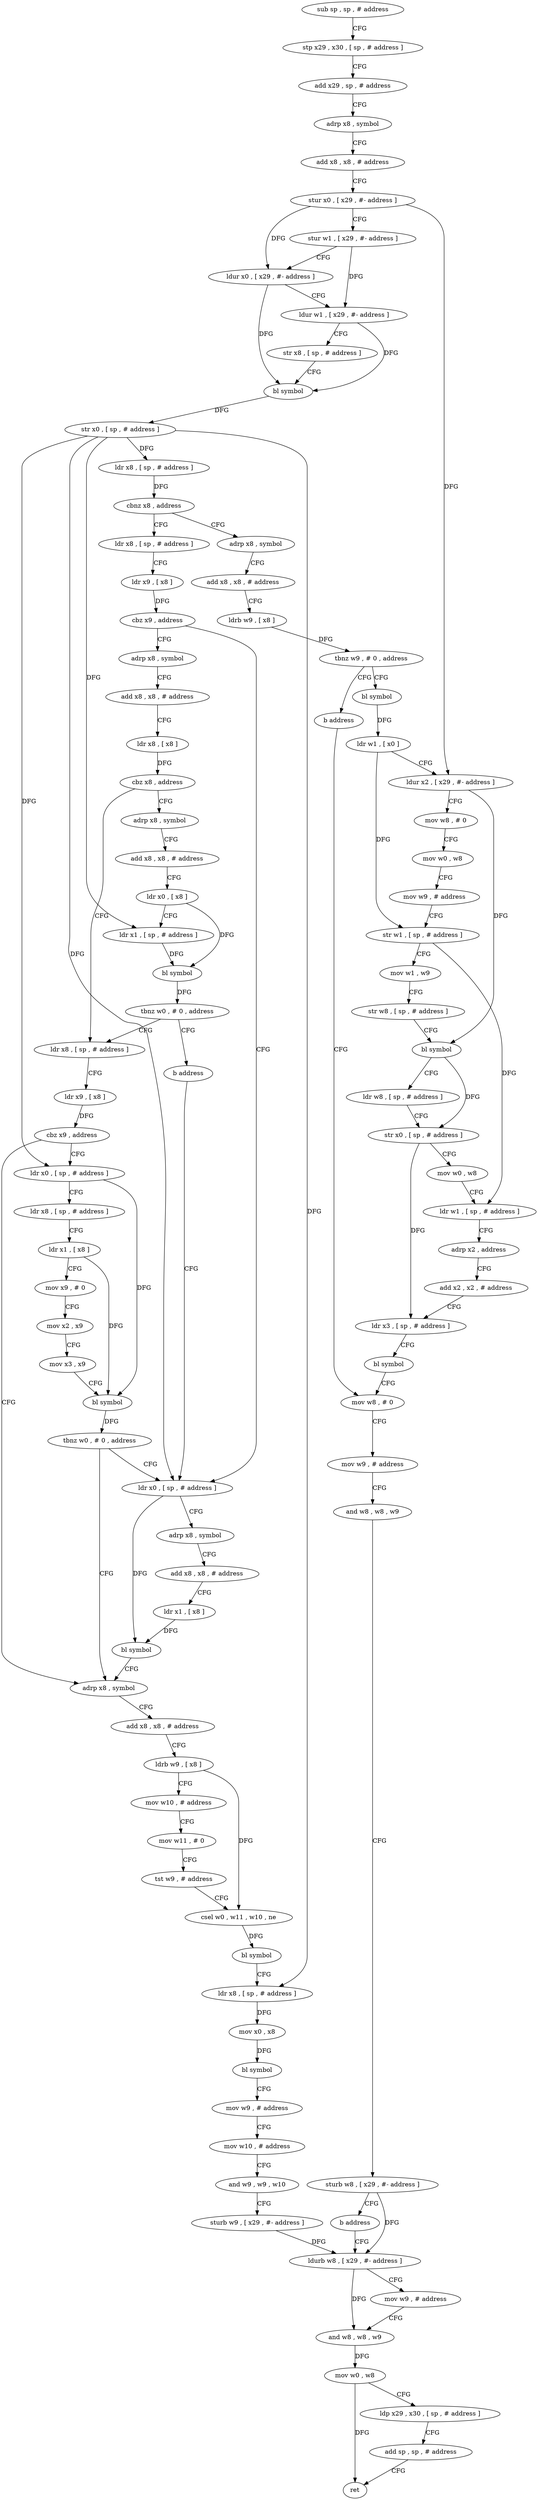 digraph "func" {
"4203644" [label = "sub sp , sp , # address" ]
"4203648" [label = "stp x29 , x30 , [ sp , # address ]" ]
"4203652" [label = "add x29 , sp , # address" ]
"4203656" [label = "adrp x8 , symbol" ]
"4203660" [label = "add x8 , x8 , # address" ]
"4203664" [label = "stur x0 , [ x29 , #- address ]" ]
"4203668" [label = "stur w1 , [ x29 , #- address ]" ]
"4203672" [label = "ldur x0 , [ x29 , #- address ]" ]
"4203676" [label = "ldur w1 , [ x29 , #- address ]" ]
"4203680" [label = "str x8 , [ sp , # address ]" ]
"4203684" [label = "bl symbol" ]
"4203688" [label = "str x0 , [ sp , # address ]" ]
"4203692" [label = "ldr x8 , [ sp , # address ]" ]
"4203696" [label = "cbnz x8 , address" ]
"4203812" [label = "ldr x8 , [ sp , # address ]" ]
"4203700" [label = "adrp x8 , symbol" ]
"4203816" [label = "ldr x9 , [ x8 ]" ]
"4203820" [label = "cbz x9 , address" ]
"4203912" [label = "ldr x0 , [ sp , # address ]" ]
"4203824" [label = "adrp x8 , symbol" ]
"4203704" [label = "add x8 , x8 , # address" ]
"4203708" [label = "ldrb w9 , [ x8 ]" ]
"4203712" [label = "tbnz w9 , # 0 , address" ]
"4203720" [label = "bl symbol" ]
"4203716" [label = "b address" ]
"4203916" [label = "adrp x8 , symbol" ]
"4203920" [label = "add x8 , x8 , # address" ]
"4203924" [label = "ldr x1 , [ x8 ]" ]
"4203928" [label = "bl symbol" ]
"4203932" [label = "adrp x8 , symbol" ]
"4203828" [label = "add x8 , x8 , # address" ]
"4203832" [label = "ldr x8 , [ x8 ]" ]
"4203836" [label = "cbz x8 , address" ]
"4203868" [label = "ldr x8 , [ sp , # address ]" ]
"4203840" [label = "adrp x8 , symbol" ]
"4203724" [label = "ldr w1 , [ x0 ]" ]
"4203728" [label = "ldur x2 , [ x29 , #- address ]" ]
"4203732" [label = "mov w8 , # 0" ]
"4203736" [label = "mov w0 , w8" ]
"4203740" [label = "mov w9 , # address" ]
"4203744" [label = "str w1 , [ sp , # address ]" ]
"4203748" [label = "mov w1 , w9" ]
"4203752" [label = "str w8 , [ sp , # address ]" ]
"4203756" [label = "bl symbol" ]
"4203760" [label = "ldr w8 , [ sp , # address ]" ]
"4203764" [label = "str x0 , [ sp , # address ]" ]
"4203768" [label = "mov w0 , w8" ]
"4203772" [label = "ldr w1 , [ sp , # address ]" ]
"4203776" [label = "adrp x2 , address" ]
"4203780" [label = "add x2 , x2 , # address" ]
"4203784" [label = "ldr x3 , [ sp , # address ]" ]
"4203788" [label = "bl symbol" ]
"4203792" [label = "mov w8 , # 0" ]
"4203872" [label = "ldr x9 , [ x8 ]" ]
"4203876" [label = "cbz x9 , address" ]
"4203880" [label = "ldr x0 , [ sp , # address ]" ]
"4203844" [label = "add x8 , x8 , # address" ]
"4203848" [label = "ldr x0 , [ x8 ]" ]
"4203852" [label = "ldr x1 , [ sp , # address ]" ]
"4203856" [label = "bl symbol" ]
"4203860" [label = "tbnz w0 , # 0 , address" ]
"4203864" [label = "b address" ]
"4203992" [label = "ldurb w8 , [ x29 , #- address ]" ]
"4203996" [label = "mov w9 , # address" ]
"4204000" [label = "and w8 , w8 , w9" ]
"4204004" [label = "mov w0 , w8" ]
"4204008" [label = "ldp x29 , x30 , [ sp , # address ]" ]
"4204012" [label = "add sp , sp , # address" ]
"4204016" [label = "ret" ]
"4203796" [label = "mov w9 , # address" ]
"4203800" [label = "and w8 , w8 , w9" ]
"4203804" [label = "sturb w8 , [ x29 , #- address ]" ]
"4203808" [label = "b address" ]
"4203936" [label = "add x8 , x8 , # address" ]
"4203940" [label = "ldrb w9 , [ x8 ]" ]
"4203944" [label = "mov w10 , # address" ]
"4203948" [label = "mov w11 , # 0" ]
"4203952" [label = "tst w9 , # address" ]
"4203956" [label = "csel w0 , w11 , w10 , ne" ]
"4203960" [label = "bl symbol" ]
"4203964" [label = "ldr x8 , [ sp , # address ]" ]
"4203968" [label = "mov x0 , x8" ]
"4203972" [label = "bl symbol" ]
"4203976" [label = "mov w9 , # address" ]
"4203980" [label = "mov w10 , # address" ]
"4203984" [label = "and w9 , w9 , w10" ]
"4203988" [label = "sturb w9 , [ x29 , #- address ]" ]
"4203884" [label = "ldr x8 , [ sp , # address ]" ]
"4203888" [label = "ldr x1 , [ x8 ]" ]
"4203892" [label = "mov x9 , # 0" ]
"4203896" [label = "mov x2 , x9" ]
"4203900" [label = "mov x3 , x9" ]
"4203904" [label = "bl symbol" ]
"4203908" [label = "tbnz w0 , # 0 , address" ]
"4203644" -> "4203648" [ label = "CFG" ]
"4203648" -> "4203652" [ label = "CFG" ]
"4203652" -> "4203656" [ label = "CFG" ]
"4203656" -> "4203660" [ label = "CFG" ]
"4203660" -> "4203664" [ label = "CFG" ]
"4203664" -> "4203668" [ label = "CFG" ]
"4203664" -> "4203672" [ label = "DFG" ]
"4203664" -> "4203728" [ label = "DFG" ]
"4203668" -> "4203672" [ label = "CFG" ]
"4203668" -> "4203676" [ label = "DFG" ]
"4203672" -> "4203676" [ label = "CFG" ]
"4203672" -> "4203684" [ label = "DFG" ]
"4203676" -> "4203680" [ label = "CFG" ]
"4203676" -> "4203684" [ label = "DFG" ]
"4203680" -> "4203684" [ label = "CFG" ]
"4203684" -> "4203688" [ label = "DFG" ]
"4203688" -> "4203692" [ label = "DFG" ]
"4203688" -> "4203912" [ label = "DFG" ]
"4203688" -> "4203852" [ label = "DFG" ]
"4203688" -> "4203880" [ label = "DFG" ]
"4203688" -> "4203964" [ label = "DFG" ]
"4203692" -> "4203696" [ label = "DFG" ]
"4203696" -> "4203812" [ label = "CFG" ]
"4203696" -> "4203700" [ label = "CFG" ]
"4203812" -> "4203816" [ label = "CFG" ]
"4203700" -> "4203704" [ label = "CFG" ]
"4203816" -> "4203820" [ label = "DFG" ]
"4203820" -> "4203912" [ label = "CFG" ]
"4203820" -> "4203824" [ label = "CFG" ]
"4203912" -> "4203916" [ label = "CFG" ]
"4203912" -> "4203928" [ label = "DFG" ]
"4203824" -> "4203828" [ label = "CFG" ]
"4203704" -> "4203708" [ label = "CFG" ]
"4203708" -> "4203712" [ label = "DFG" ]
"4203712" -> "4203720" [ label = "CFG" ]
"4203712" -> "4203716" [ label = "CFG" ]
"4203720" -> "4203724" [ label = "DFG" ]
"4203716" -> "4203792" [ label = "CFG" ]
"4203916" -> "4203920" [ label = "CFG" ]
"4203920" -> "4203924" [ label = "CFG" ]
"4203924" -> "4203928" [ label = "DFG" ]
"4203928" -> "4203932" [ label = "CFG" ]
"4203932" -> "4203936" [ label = "CFG" ]
"4203828" -> "4203832" [ label = "CFG" ]
"4203832" -> "4203836" [ label = "DFG" ]
"4203836" -> "4203868" [ label = "CFG" ]
"4203836" -> "4203840" [ label = "CFG" ]
"4203868" -> "4203872" [ label = "CFG" ]
"4203840" -> "4203844" [ label = "CFG" ]
"4203724" -> "4203728" [ label = "CFG" ]
"4203724" -> "4203744" [ label = "DFG" ]
"4203728" -> "4203732" [ label = "CFG" ]
"4203728" -> "4203756" [ label = "DFG" ]
"4203732" -> "4203736" [ label = "CFG" ]
"4203736" -> "4203740" [ label = "CFG" ]
"4203740" -> "4203744" [ label = "CFG" ]
"4203744" -> "4203748" [ label = "CFG" ]
"4203744" -> "4203772" [ label = "DFG" ]
"4203748" -> "4203752" [ label = "CFG" ]
"4203752" -> "4203756" [ label = "CFG" ]
"4203756" -> "4203760" [ label = "CFG" ]
"4203756" -> "4203764" [ label = "DFG" ]
"4203760" -> "4203764" [ label = "CFG" ]
"4203764" -> "4203768" [ label = "CFG" ]
"4203764" -> "4203784" [ label = "DFG" ]
"4203768" -> "4203772" [ label = "CFG" ]
"4203772" -> "4203776" [ label = "CFG" ]
"4203776" -> "4203780" [ label = "CFG" ]
"4203780" -> "4203784" [ label = "CFG" ]
"4203784" -> "4203788" [ label = "CFG" ]
"4203788" -> "4203792" [ label = "CFG" ]
"4203792" -> "4203796" [ label = "CFG" ]
"4203872" -> "4203876" [ label = "DFG" ]
"4203876" -> "4203932" [ label = "CFG" ]
"4203876" -> "4203880" [ label = "CFG" ]
"4203880" -> "4203884" [ label = "CFG" ]
"4203880" -> "4203904" [ label = "DFG" ]
"4203844" -> "4203848" [ label = "CFG" ]
"4203848" -> "4203852" [ label = "CFG" ]
"4203848" -> "4203856" [ label = "DFG" ]
"4203852" -> "4203856" [ label = "DFG" ]
"4203856" -> "4203860" [ label = "DFG" ]
"4203860" -> "4203868" [ label = "CFG" ]
"4203860" -> "4203864" [ label = "CFG" ]
"4203864" -> "4203912" [ label = "CFG" ]
"4203992" -> "4203996" [ label = "CFG" ]
"4203992" -> "4204000" [ label = "DFG" ]
"4203996" -> "4204000" [ label = "CFG" ]
"4204000" -> "4204004" [ label = "DFG" ]
"4204004" -> "4204008" [ label = "CFG" ]
"4204004" -> "4204016" [ label = "DFG" ]
"4204008" -> "4204012" [ label = "CFG" ]
"4204012" -> "4204016" [ label = "CFG" ]
"4203796" -> "4203800" [ label = "CFG" ]
"4203800" -> "4203804" [ label = "CFG" ]
"4203804" -> "4203808" [ label = "CFG" ]
"4203804" -> "4203992" [ label = "DFG" ]
"4203808" -> "4203992" [ label = "CFG" ]
"4203936" -> "4203940" [ label = "CFG" ]
"4203940" -> "4203944" [ label = "CFG" ]
"4203940" -> "4203956" [ label = "DFG" ]
"4203944" -> "4203948" [ label = "CFG" ]
"4203948" -> "4203952" [ label = "CFG" ]
"4203952" -> "4203956" [ label = "CFG" ]
"4203956" -> "4203960" [ label = "DFG" ]
"4203960" -> "4203964" [ label = "CFG" ]
"4203964" -> "4203968" [ label = "DFG" ]
"4203968" -> "4203972" [ label = "DFG" ]
"4203972" -> "4203976" [ label = "CFG" ]
"4203976" -> "4203980" [ label = "CFG" ]
"4203980" -> "4203984" [ label = "CFG" ]
"4203984" -> "4203988" [ label = "CFG" ]
"4203988" -> "4203992" [ label = "DFG" ]
"4203884" -> "4203888" [ label = "CFG" ]
"4203888" -> "4203892" [ label = "CFG" ]
"4203888" -> "4203904" [ label = "DFG" ]
"4203892" -> "4203896" [ label = "CFG" ]
"4203896" -> "4203900" [ label = "CFG" ]
"4203900" -> "4203904" [ label = "CFG" ]
"4203904" -> "4203908" [ label = "DFG" ]
"4203908" -> "4203932" [ label = "CFG" ]
"4203908" -> "4203912" [ label = "CFG" ]
}
